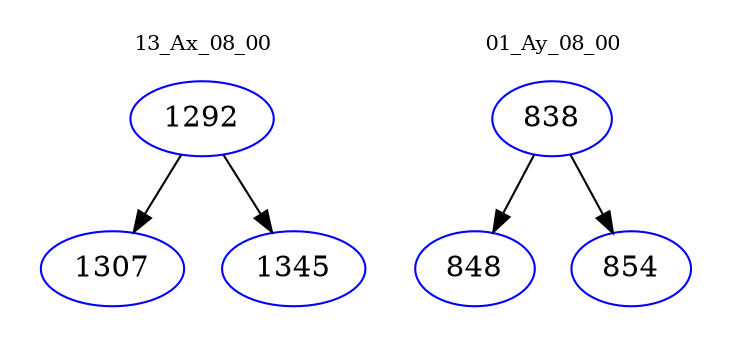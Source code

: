digraph{
subgraph cluster_0 {
color = white
label = "13_Ax_08_00";
fontsize=10;
T0_1292 [label="1292", color="blue"]
T0_1292 -> T0_1307 [color="black"]
T0_1307 [label="1307", color="blue"]
T0_1292 -> T0_1345 [color="black"]
T0_1345 [label="1345", color="blue"]
}
subgraph cluster_1 {
color = white
label = "01_Ay_08_00";
fontsize=10;
T1_838 [label="838", color="blue"]
T1_838 -> T1_848 [color="black"]
T1_848 [label="848", color="blue"]
T1_838 -> T1_854 [color="black"]
T1_854 [label="854", color="blue"]
}
}
